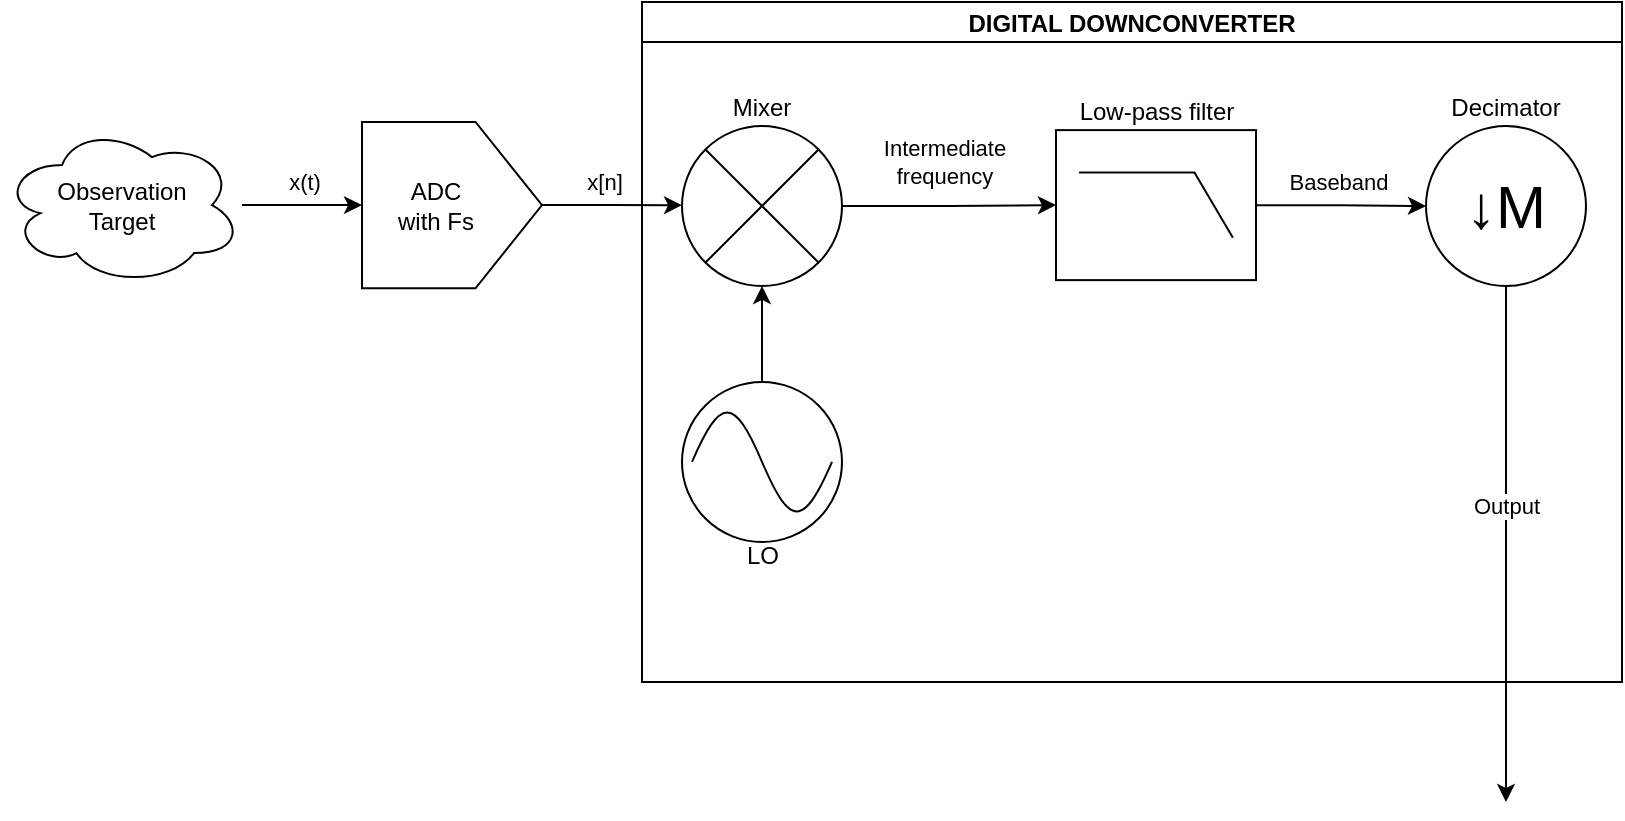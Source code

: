 <mxfile version="28.2.7">
  <diagram name="Page-1" id="6QX9WOd5E2EUKWoMhYYF">
    <mxGraphModel dx="1588" dy="649" grid="1" gridSize="10" guides="1" tooltips="1" connect="1" arrows="1" fold="1" page="0" pageScale="1" pageWidth="850" pageHeight="1100" math="0" shadow="0">
      <root>
        <mxCell id="0" />
        <mxCell id="1" parent="0" />
        <mxCell id="Gjob_63yT9RV-fcEFEcE-21" style="edgeStyle=orthogonalEdgeStyle;rounded=0;orthogonalLoop=1;jettySize=auto;html=1;entryX=0.5;entryY=1;entryDx=0;entryDy=0;" edge="1" parent="1" source="Gjob_63yT9RV-fcEFEcE-20" target="Gjob_63yT9RV-fcEFEcE-18">
          <mxGeometry relative="1" as="geometry" />
        </mxCell>
        <mxCell id="Gjob_63yT9RV-fcEFEcE-20" value="&lt;div&gt;&lt;br&gt;&lt;/div&gt;" style="ellipse;whiteSpace=wrap;html=1;aspect=fixed;labelBackgroundColor=default;" vertex="1" parent="1">
          <mxGeometry x="300" y="240.0" width="80" height="80" as="geometry" />
        </mxCell>
        <mxCell id="Gjob_63yT9RV-fcEFEcE-16" style="edgeStyle=orthogonalEdgeStyle;rounded=0;orthogonalLoop=1;jettySize=auto;html=1;entryX=0.5;entryY=0;entryDx=0;entryDy=0;" edge="1" parent="1" source="Gjob_63yT9RV-fcEFEcE-5" target="Gjob_63yT9RV-fcEFEcE-15">
          <mxGeometry relative="1" as="geometry" />
        </mxCell>
        <mxCell id="Gjob_63yT9RV-fcEFEcE-28" value="x(t)" style="edgeLabel;html=1;align=center;verticalAlign=middle;resizable=0;points=[];" vertex="1" connectable="0" parent="Gjob_63yT9RV-fcEFEcE-16">
          <mxGeometry x="-0.156" y="7" relative="1" as="geometry">
            <mxPoint x="5" y="-5" as="offset" />
          </mxGeometry>
        </mxCell>
        <mxCell id="Gjob_63yT9RV-fcEFEcE-5" value="&lt;div&gt;Observation&lt;/div&gt;&lt;div&gt;Target&lt;/div&gt;" style="ellipse;shape=cloud;whiteSpace=wrap;html=1;" vertex="1" parent="1">
          <mxGeometry x="-40" y="111.56" width="120" height="80" as="geometry" />
        </mxCell>
        <mxCell id="Gjob_63yT9RV-fcEFEcE-17" style="edgeStyle=orthogonalEdgeStyle;rounded=0;orthogonalLoop=1;jettySize=auto;html=1;" edge="1" parent="1" source="Gjob_63yT9RV-fcEFEcE-15">
          <mxGeometry relative="1" as="geometry">
            <mxPoint x="300.0" y="151.583" as="targetPoint" />
          </mxGeometry>
        </mxCell>
        <mxCell id="Gjob_63yT9RV-fcEFEcE-29" value="x[n]" style="edgeLabel;html=1;align=center;verticalAlign=middle;resizable=0;points=[];" vertex="1" connectable="0" parent="Gjob_63yT9RV-fcEFEcE-17">
          <mxGeometry x="-0.253" y="5" relative="1" as="geometry">
            <mxPoint x="4" y="-7" as="offset" />
          </mxGeometry>
        </mxCell>
        <mxCell id="Gjob_63yT9RV-fcEFEcE-15" value="&lt;div&gt;ADC&lt;/div&gt;&lt;div&gt;with Fs&lt;/div&gt;" style="shape=loopLimit;whiteSpace=wrap;html=1;fixedSize=1;rotation=0;horizontal=1;size=113;align=center;labelPosition=center;verticalLabelPosition=middle;verticalAlign=middle;spacingRight=16;direction=north;spacingTop=0;flipH=1;spacingLeft=0;" vertex="1" parent="1">
          <mxGeometry x="140.005" y="109.995" width="90" height="83.13" as="geometry" />
        </mxCell>
        <mxCell id="Gjob_63yT9RV-fcEFEcE-18" value="Mixer" style="shape=sumEllipse;perimeter=ellipsePerimeter;whiteSpace=wrap;html=1;backgroundOutline=1;labelPosition=center;verticalLabelPosition=top;align=center;verticalAlign=bottom;" vertex="1" parent="1">
          <mxGeometry x="300" y="112" width="80" height="80" as="geometry" />
        </mxCell>
        <mxCell id="Gjob_63yT9RV-fcEFEcE-19" value="LO" style="pointerEvents=1;verticalLabelPosition=bottom;shadow=0;dashed=0;align=center;html=1;verticalAlign=top;shape=mxgraph.electrical.waveforms.sine_wave;fillColor=default;" vertex="1" parent="1">
          <mxGeometry x="305" y="246.91" width="70" height="66.18" as="geometry" />
        </mxCell>
        <mxCell id="Gjob_63yT9RV-fcEFEcE-32" style="edgeStyle=orthogonalEdgeStyle;rounded=0;orthogonalLoop=1;jettySize=auto;html=1;" edge="1" parent="1" source="Gjob_63yT9RV-fcEFEcE-23" target="Gjob_63yT9RV-fcEFEcE-31">
          <mxGeometry relative="1" as="geometry" />
        </mxCell>
        <mxCell id="Gjob_63yT9RV-fcEFEcE-38" value="Baseband" style="edgeLabel;html=1;align=center;verticalAlign=middle;resizable=0;points=[];" vertex="1" connectable="0" parent="Gjob_63yT9RV-fcEFEcE-32">
          <mxGeometry x="-0.053" y="1" relative="1" as="geometry">
            <mxPoint y="-11" as="offset" />
          </mxGeometry>
        </mxCell>
        <mxCell id="Gjob_63yT9RV-fcEFEcE-23" value="Low-pass filter" style="verticalLabelPosition=top;shadow=0;dashed=0;align=center;html=1;verticalAlign=bottom;shape=mxgraph.electrical.logic_gates.lowpass_filter;labelPosition=center;" vertex="1" parent="1">
          <mxGeometry x="487" y="114.06" width="100" height="75" as="geometry" />
        </mxCell>
        <mxCell id="Gjob_63yT9RV-fcEFEcE-40" style="edgeStyle=orthogonalEdgeStyle;rounded=0;orthogonalLoop=1;jettySize=auto;html=1;" edge="1" parent="1" source="Gjob_63yT9RV-fcEFEcE-31">
          <mxGeometry relative="1" as="geometry">
            <mxPoint x="712" y="450" as="targetPoint" />
          </mxGeometry>
        </mxCell>
        <mxCell id="Gjob_63yT9RV-fcEFEcE-41" value="&lt;div&gt;Output&lt;/div&gt;" style="edgeLabel;html=1;align=center;verticalAlign=middle;resizable=0;points=[];" vertex="1" connectable="0" parent="Gjob_63yT9RV-fcEFEcE-40">
          <mxGeometry x="-0.149" y="4" relative="1" as="geometry">
            <mxPoint x="-4" as="offset" />
          </mxGeometry>
        </mxCell>
        <mxCell id="Gjob_63yT9RV-fcEFEcE-31" value="&lt;font style=&quot;font-size: 30px;&quot;&gt;&lt;span class=&quot;box&quot;&gt;↓M&lt;/span&gt;&lt;/font&gt;" style="ellipse;whiteSpace=wrap;html=1;aspect=fixed;" vertex="1" parent="1">
          <mxGeometry x="672" y="112" width="80" height="80" as="geometry" />
        </mxCell>
        <mxCell id="Gjob_63yT9RV-fcEFEcE-33" value="Decimator" style="text;html=1;whiteSpace=wrap;strokeColor=none;fillColor=none;align=center;verticalAlign=middle;rounded=0;" vertex="1" parent="1">
          <mxGeometry x="682" y="88" width="60" height="30" as="geometry" />
        </mxCell>
        <mxCell id="Gjob_63yT9RV-fcEFEcE-34" style="edgeStyle=orthogonalEdgeStyle;rounded=0;orthogonalLoop=1;jettySize=auto;html=1;entryX=0;entryY=0.5;entryDx=0;entryDy=0;entryPerimeter=0;" edge="1" parent="1" source="Gjob_63yT9RV-fcEFEcE-18" target="Gjob_63yT9RV-fcEFEcE-23">
          <mxGeometry relative="1" as="geometry" />
        </mxCell>
        <mxCell id="Gjob_63yT9RV-fcEFEcE-37" value="&lt;div&gt;Intermediate&lt;/div&gt;&lt;div&gt;frequency&lt;/div&gt;" style="edgeLabel;html=1;align=center;verticalAlign=middle;resizable=0;points=[];" vertex="1" connectable="0" parent="Gjob_63yT9RV-fcEFEcE-34">
          <mxGeometry x="-0.204" y="2" relative="1" as="geometry">
            <mxPoint x="8" y="-20" as="offset" />
          </mxGeometry>
        </mxCell>
        <mxCell id="Gjob_63yT9RV-fcEFEcE-39" value="DIGITAL DOWNCONVERTER" style="swimlane;startSize=20;" vertex="1" parent="1">
          <mxGeometry x="280" y="50" width="490" height="340" as="geometry" />
        </mxCell>
      </root>
    </mxGraphModel>
  </diagram>
</mxfile>
